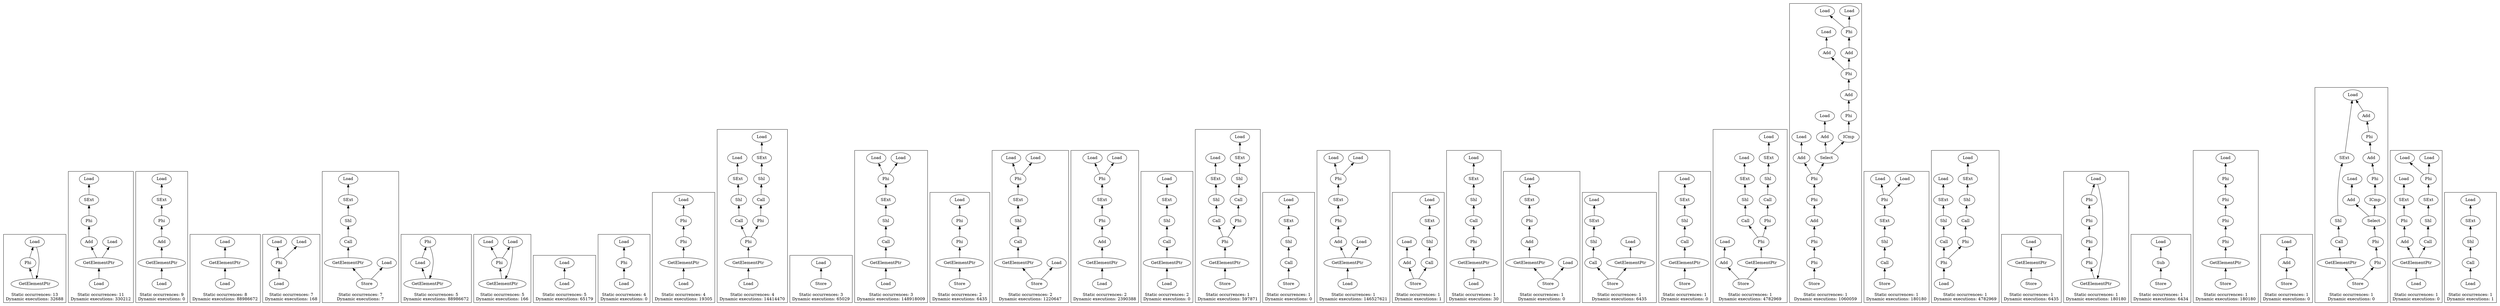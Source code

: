 strict digraph {
rankdir=BT
subgraph {
"0_221" [label="GetElementPtr"]
"0_197" [label="Phi"]
"0_221" -> "0_197"
"0_222" [label="Load"]
"0_222" -> "0_221"
"0_197" -> "0_222"
cluster=true
label="Static occurrences: 13\nDynamic executions: 32688"
}
subgraph {
"1_137" [label="Add"]
"1_134" [label="Phi"]
"1_137" -> "1_134"
"1_138" [label="GetElementPtr"]
"1_138" -> "1_137"
"1_132" [label="Load"]
"1_138" -> "1_132"
"1_139" [label="Load"]
"1_139" -> "1_138"
"1_127" [label="SExt"]
"1_134" -> "1_127"
"1_126" [label="Load"]
"1_127" -> "1_126"
cluster=true
label="Static occurrences: 11\nDynamic executions: 330212"
}
subgraph {
"2_50" [label="Add"]
"2_49" [label="Phi"]
"2_50" -> "2_49"
"2_51" [label="GetElementPtr"]
"2_51" -> "2_50"
"2_52" [label="Load"]
"2_52" -> "2_51"
"2_47" [label="SExt"]
"2_49" -> "2_47"
"2_44" [label="Load"]
"2_47" -> "2_44"
cluster=true
label="Static occurrences: 9\nDynamic executions: 0"
}
subgraph {
"3_131" [label="GetElementPtr"]
"3_130" [label="Load"]
"3_131" -> "3_130"
"3_132" [label="Load"]
"3_132" -> "3_131"
cluster=true
label="Static occurrences: 8\nDynamic executions: 88986672"
}
subgraph {
"4_259" [label="Load"]
"4_258" [label="Phi"]
"4_259" -> "4_258"
"4_283" [label="Load"]
"4_258" -> "4_283"
"4_255" [label="Load"]
"4_258" -> "4_255"
cluster=true
label="Static occurrences: 7\nDynamic executions: 168"
}
subgraph {
"5_324" [label="Call"]
"5_323" [label="Shl"]
"5_324" -> "5_323"
"5_339" [label="GetElementPtr"]
"5_339" -> "5_324"
"5_322" [label="SExt"]
"5_321" [label="Load"]
"5_322" -> "5_321"
"5_323" -> "5_322"
"5_340" [label="Store"]
"5_340" -> "5_339"
"5_327" [label="Load"]
"5_340" -> "5_327"
cluster=true
label="Static occurrences: 7\nDynamic executions: 7"
}
subgraph {
"6_148" [label="GetElementPtr"]
"6_130" [label="Load"]
"6_148" -> "6_130"
"6_129" [label="Phi"]
"6_130" -> "6_129"
"6_129" -> "6_148"
cluster=true
label="Static occurrences: 5\nDynamic executions: 88986672"
}
subgraph {
"7_282" [label="GetElementPtr"]
"7_258" [label="Phi"]
"7_282" -> "7_258"
"7_283" [label="Load"]
"7_283" -> "7_282"
"7_258" -> "7_283"
"7_255" [label="Load"]
"7_258" -> "7_255"
cluster=true
label="Static occurrences: 5\nDynamic executions: 166"
}
subgraph {
"8_150" [label="Load"]
"8_130" [label="Load"]
"8_150" -> "8_130"
cluster=true
label="Static occurrences: 5\nDynamic executions: 65179"
}
subgraph {
"9_198" [label="Load"]
"9_197" [label="Phi"]
"9_198" -> "9_197"
"9_222" [label="Load"]
"9_197" -> "9_222"
cluster=true
label="Static occurrences: 4\nDynamic executions: 0"
}
subgraph {
"10_610" [label="GetElementPtr"]
"10_562" [label="Phi"]
"10_610" -> "10_562"
"10_632" [label="Load"]
"10_632" -> "10_610"
"10_678" [label="Phi"]
"10_643" [label="Load"]
"10_678" -> "10_643"
"10_562" -> "10_678"
cluster=true
label="Static occurrences: 4\nDynamic executions: 19305"
}
subgraph {
"11_550" [label="Call"]
"11_549" [label="Shl"]
"11_550" -> "11_549"
"11_652" [label="Call"]
"11_651" [label="Shl"]
"11_652" -> "11_651"
"11_569" [label="GetElementPtr"]
"11_561" [label="Phi"]
"11_569" -> "11_561"
"11_570" [label="Load"]
"11_570" -> "11_569"
"11_677" [label="Phi"]
"11_677" -> "11_652"
"11_561" -> "11_550"
"11_561" -> "11_677"
"11_650" [label="SExt"]
"11_649" [label="Load"]
"11_650" -> "11_649"
"11_548" [label="SExt"]
"11_547" [label="Load"]
"11_548" -> "11_547"
"11_549" -> "11_548"
"11_651" -> "11_650"
cluster=true
label="Static occurrences: 4\nDynamic executions: 14414470"
}
subgraph {
"12_474" [label="Store"]
"12_473" [label="Load"]
"12_474" -> "12_473"
cluster=true
label="Static occurrences: 3\nDynamic executions: 65029"
}
subgraph {
"13_372" [label="Call"]
"13_371" [label="Shl"]
"13_372" -> "13_371"
"13_402" [label="GetElementPtr"]
"13_402" -> "13_372"
"13_403" [label="Load"]
"13_403" -> "13_402"
"13_366" [label="Phi"]
"13_360" [label="Load"]
"13_366" -> "13_360"
"13_523" [label="Load"]
"13_366" -> "13_523"
"13_370" [label="SExt"]
"13_370" -> "13_366"
"13_371" -> "13_370"
cluster=true
label="Static occurrences: 3\nDynamic executions: 148918009"
}
subgraph {
"14_610" [label="GetElementPtr"]
"14_562" [label="Phi"]
"14_610" -> "14_562"
"14_678" [label="Phi"]
"14_643" [label="Load"]
"14_678" -> "14_643"
"14_562" -> "14_678"
"14_611" [label="Store"]
"14_611" -> "14_610"
cluster=true
label="Static occurrences: 2\nDynamic executions: 6435"
}
subgraph {
"15_372" [label="Call"]
"15_371" [label="Shl"]
"15_372" -> "15_371"
"15_387" [label="GetElementPtr"]
"15_387" -> "15_372"
"15_366" [label="Phi"]
"15_360" [label="Load"]
"15_366" -> "15_360"
"15_523" [label="Load"]
"15_366" -> "15_523"
"15_370" [label="SExt"]
"15_370" -> "15_366"
"15_371" -> "15_370"
"15_388" [label="Store"]
"15_388" -> "15_387"
"15_375" [label="Load"]
"15_388" -> "15_375"
cluster=true
label="Static occurrences: 2\nDynamic executions: 1220647"
}
subgraph {
"16_401" [label="Add"]
"16_400" [label="Phi"]
"16_401" -> "16_400"
"16_404" [label="GetElementPtr"]
"16_404" -> "16_401"
"16_405" [label="Load"]
"16_405" -> "16_404"
"16_366" [label="Phi"]
"16_360" [label="Load"]
"16_366" -> "16_360"
"16_523" [label="Load"]
"16_366" -> "16_523"
"16_370" [label="SExt"]
"16_400" -> "16_370"
"16_370" -> "16_366"
cluster=true
label="Static occurrences: 2\nDynamic executions: 2390388"
}
subgraph {
"17_712" [label="Call"]
"17_694" [label="Shl"]
"17_712" -> "17_694"
"17_739" [label="GetElementPtr"]
"17_739" -> "17_712"
"17_740" [label="Load"]
"17_740" -> "17_739"
"17_693" [label="SExt"]
"17_691" [label="Load"]
"17_693" -> "17_691"
"17_694" -> "17_693"
cluster=true
label="Static occurrences: 2\nDynamic executions: 0"
}
subgraph {
"18_550" [label="Call"]
"18_549" [label="Shl"]
"18_550" -> "18_549"
"18_652" [label="Call"]
"18_651" [label="Shl"]
"18_652" -> "18_651"
"18_569" [label="GetElementPtr"]
"18_561" [label="Phi"]
"18_569" -> "18_561"
"18_677" [label="Phi"]
"18_677" -> "18_652"
"18_561" -> "18_550"
"18_561" -> "18_677"
"18_650" [label="SExt"]
"18_649" [label="Load"]
"18_650" -> "18_649"
"18_548" [label="SExt"]
"18_547" [label="Load"]
"18_548" -> "18_547"
"18_549" -> "18_548"
"18_651" -> "18_650"
"18_574" [label="Store"]
"18_574" -> "18_569"
cluster=true
label="Static occurrences: 1\nDynamic executions: 597871"
}
subgraph {
"19_768" [label="Call"]
"19_694" [label="Shl"]
"19_768" -> "19_694"
"19_693" [label="SExt"]
"19_691" [label="Load"]
"19_693" -> "19_691"
"19_694" -> "19_693"
"19_772" [label="Store"]
"19_772" -> "19_768"
cluster=true
label="Static occurrences: 1\nDynamic executions: 0"
}
subgraph {
"20_460" [label="Add"]
"20_457" [label="Phi"]
"20_460" -> "20_457"
"20_461" [label="GetElementPtr"]
"20_461" -> "20_460"
"20_455" [label="Load"]
"20_461" -> "20_455"
"20_462" [label="Load"]
"20_462" -> "20_461"
"20_366" [label="Phi"]
"20_360" [label="Load"]
"20_366" -> "20_360"
"20_523" [label="Load"]
"20_366" -> "20_523"
"20_370" [label="SExt"]
"20_457" -> "20_370"
"20_370" -> "20_366"
cluster=true
label="Static occurrences: 1\nDynamic executions: 146527621"
}
subgraph {
"21_558" [label="Add"]
"21_557" [label="Load"]
"21_558" -> "21_557"
"21_550" [label="Call"]
"21_549" [label="Shl"]
"21_550" -> "21_549"
"21_548" [label="SExt"]
"21_547" [label="Load"]
"21_548" -> "21_547"
"21_549" -> "21_548"
"21_559" [label="Store"]
"21_559" -> "21_558"
"21_559" -> "21_550"
cluster=true
label="Static occurrences: 1\nDynamic executions: 1"
}
subgraph {
"22_1058" [label="Call"]
"22_1057" [label="Shl"]
"22_1058" -> "22_1057"
"22_1076" [label="GetElementPtr"]
"22_1072" [label="Phi"]
"22_1076" -> "22_1072"
"22_1077" [label="Load"]
"22_1077" -> "22_1076"
"22_1072" -> "22_1058"
"22_997" [label="SExt"]
"22_996" [label="Load"]
"22_997" -> "22_996"
"22_1057" -> "22_997"
cluster=true
label="Static occurrences: 1\nDynamic executions: 30"
}
subgraph {
"23_50" [label="Add"]
"23_49" [label="Phi"]
"23_50" -> "23_49"
"23_51" [label="GetElementPtr"]
"23_51" -> "23_50"
"23_47" [label="SExt"]
"23_49" -> "23_47"
"23_44" [label="Load"]
"23_47" -> "23_44"
"23_57" [label="Store"]
"23_57" -> "23_51"
"23_54" [label="Load"]
"23_57" -> "23_54"
cluster=true
label="Static occurrences: 1\nDynamic executions: 0"
}
subgraph {
"24_619" [label="Call"]
"24_618" [label="Shl"]
"24_619" -> "24_618"
"24_633" [label="GetElementPtr"]
"24_632" [label="Load"]
"24_633" -> "24_632"
"24_617" [label="SExt"]
"24_590" [label="Load"]
"24_617" -> "24_590"
"24_618" -> "24_617"
"24_634" [label="Store"]
"24_634" -> "24_619"
"24_634" -> "24_633"
cluster=true
label="Static occurrences: 1\nDynamic executions: 6435"
}
subgraph {
"25_324" [label="Call"]
"25_323" [label="Shl"]
"25_324" -> "25_323"
"25_345" [label="GetElementPtr"]
"25_345" -> "25_324"
"25_322" [label="SExt"]
"25_321" [label="Load"]
"25_322" -> "25_321"
"25_323" -> "25_322"
"25_346" [label="Store"]
"25_346" -> "25_345"
cluster=true
label="Static occurrences: 1\nDynamic executions: 0"
}
subgraph {
"26_577" [label="Add"]
"26_570" [label="Load"]
"26_577" -> "26_570"
"26_550" [label="Call"]
"26_549" [label="Shl"]
"26_550" -> "26_549"
"26_652" [label="Call"]
"26_651" [label="Shl"]
"26_652" -> "26_651"
"26_569" [label="GetElementPtr"]
"26_561" [label="Phi"]
"26_569" -> "26_561"
"26_677" [label="Phi"]
"26_677" -> "26_652"
"26_561" -> "26_550"
"26_561" -> "26_677"
"26_650" [label="SExt"]
"26_649" [label="Load"]
"26_650" -> "26_649"
"26_548" [label="SExt"]
"26_547" [label="Load"]
"26_548" -> "26_547"
"26_549" -> "26_548"
"26_651" -> "26_650"
"26_578" [label="Store"]
"26_578" -> "26_577"
"26_578" -> "26_569"
cluster=true
label="Static occurrences: 1\nDynamic executions: 4782969"
}
subgraph {
"27_483" [label="Add"]
"27_482" [label="Load"]
"27_483" -> "27_482"
"27_514" [label="Add"]
"27_513" [label="Load"]
"27_514" -> "27_513"
"27_485" [label="Add"]
"27_484" [label="Load"]
"27_485" -> "27_484"
"27_528" [label="Add"]
"27_526" [label="Phi"]
"27_528" -> "27_526"
"27_516" [label="Add"]
"27_366" [label="Phi"]
"27_516" -> "27_366"
"27_522" [label="Add"]
"27_518" [label="Phi"]
"27_522" -> "27_518"
"27_373" [label="ICmp"]
"27_369" [label="Phi"]
"27_373" -> "27_369"
"27_518" -> "27_516"
"27_359" [label="Phi"]
"27_359" -> "27_528"
"27_519" [label="Phi"]
"27_519" -> "27_485"
"27_369" -> "27_522"
"27_518" -> "27_483"
"27_360" [label="Load"]
"27_366" -> "27_360"
"27_523" [label="Load"]
"27_366" -> "27_523"
"27_368" [label="Phi"]
"27_368" -> "27_359"
"27_526" -> "27_519"
"27_515" [label="Select"]
"27_519" -> "27_515"
"27_515" -> "27_514"
"27_515" -> "27_373"
"27_394" [label="Store"]
"27_394" -> "27_368"
cluster=true
label="Static occurrences: 1\nDynamic executions: 1060059"
}
subgraph {
"28_432" [label="Call"]
"28_371" [label="Shl"]
"28_432" -> "28_371"
"28_366" [label="Phi"]
"28_360" [label="Load"]
"28_366" -> "28_360"
"28_523" [label="Load"]
"28_366" -> "28_523"
"28_370" [label="SExt"]
"28_370" -> "28_366"
"28_371" -> "28_370"
"28_445" [label="Store"]
"28_445" -> "28_432"
cluster=true
label="Static occurrences: 1\nDynamic executions: 180180"
}
subgraph {
"29_550" [label="Call"]
"29_549" [label="Shl"]
"29_550" -> "29_549"
"29_652" [label="Call"]
"29_651" [label="Shl"]
"29_652" -> "29_651"
"29_595" [label="Load"]
"29_561" [label="Phi"]
"29_595" -> "29_561"
"29_677" [label="Phi"]
"29_677" -> "29_652"
"29_561" -> "29_550"
"29_561" -> "29_677"
"29_650" [label="SExt"]
"29_649" [label="Load"]
"29_650" -> "29_649"
"29_548" [label="SExt"]
"29_547" [label="Load"]
"29_548" -> "29_547"
"29_549" -> "29_548"
"29_651" -> "29_650"
cluster=true
label="Static occurrences: 1\nDynamic executions: 4782969"
}
subgraph {
"30_641" [label="GetElementPtr"]
"30_636" [label="Load"]
"30_641" -> "30_636"
"30_642" [label="Store"]
"30_642" -> "30_641"
cluster=true
label="Static occurrences: 1\nDynamic executions: 6435"
}
subgraph {
"31_430" [label="GetElementPtr"]
"31_367" [label="Phi"]
"31_430" -> "31_367"
"31_448" [label="Load"]
"31_448" -> "31_430"
"31_520" [label="Phi"]
"31_520" -> "31_448"
"31_358" [label="Phi"]
"31_367" -> "31_358"
"31_527" [label="Phi"]
"31_527" -> "31_520"
"31_358" -> "31_527"
cluster=true
label="Static occurrences: 1\nDynamic executions: 180180"
}
subgraph {
"32_538" [label="Store"]
"32_537" [label="Sub"]
"32_538" -> "32_537"
"32_536" [label="Load"]
"32_537" -> "32_536"
cluster=true
label="Static occurrences: 1\nDynamic executions: 6434"
}
subgraph {
"33_430" [label="GetElementPtr"]
"33_367" [label="Phi"]
"33_430" -> "33_367"
"33_520" [label="Phi"]
"33_448" [label="Load"]
"33_520" -> "33_448"
"33_358" [label="Phi"]
"33_367" -> "33_358"
"33_527" [label="Phi"]
"33_527" -> "33_520"
"33_358" -> "33_527"
"33_431" [label="Store"]
"33_431" -> "33_430"
cluster=true
label="Static occurrences: 1\nDynamic executions: 180180"
}
subgraph {
"34_32" [label="Add"]
"34_25" [label="Load"]
"34_32" -> "34_25"
"34_33" [label="Store"]
"34_33" -> "34_32"
cluster=true
label="Static occurrences: 1\nDynamic executions: 0"
}
subgraph {
"35_697" [label="Add"]
"35_691" [label="Load"]
"35_697" -> "35_691"
"35_696" [label="Add"]
"35_688" [label="Load"]
"35_696" -> "35_688"
"35_783" [label="Add"]
"35_779" [label="Phi"]
"35_783" -> "35_779"
"35_712" [label="Call"]
"35_694" [label="Shl"]
"35_712" -> "35_694"
"35_731" [label="GetElementPtr"]
"35_731" -> "35_712"
"35_713" [label="ICmp"]
"35_711" [label="Phi"]
"35_713" -> "35_711"
"35_779" -> "35_697"
"35_711" -> "35_783"
"35_710" [label="Phi"]
"35_780" [label="Phi"]
"35_710" -> "35_780"
"35_777" [label="Select"]
"35_780" -> "35_777"
"35_777" -> "35_696"
"35_777" -> "35_713"
"35_693" [label="SExt"]
"35_693" -> "35_691"
"35_694" -> "35_693"
"35_732" [label="Store"]
"35_732" -> "35_731"
"35_732" -> "35_710"
cluster=true
label="Static occurrences: 1\nDynamic executions: 0"
}
subgraph {
"36_499" [label="Add"]
"36_496" [label="Phi"]
"36_499" -> "36_496"
"36_372" [label="Call"]
"36_371" [label="Shl"]
"36_372" -> "36_371"
"36_502" [label="GetElementPtr"]
"36_502" -> "36_499"
"36_502" -> "36_372"
"36_503" [label="Load"]
"36_503" -> "36_502"
"36_366" [label="Phi"]
"36_360" [label="Load"]
"36_366" -> "36_360"
"36_523" [label="Load"]
"36_366" -> "36_523"
"36_487" [label="SExt"]
"36_496" -> "36_487"
"36_482" [label="Load"]
"36_487" -> "36_482"
"36_370" [label="SExt"]
"36_370" -> "36_366"
"36_371" -> "36_370"
cluster=true
label="Static occurrences: 1\nDynamic executions: 0"
}
subgraph {
"37_550" [label="Call"]
"37_549" [label="Shl"]
"37_550" -> "37_549"
"37_557" [label="Load"]
"37_557" -> "37_550"
"37_548" [label="SExt"]
"37_547" [label="Load"]
"37_548" -> "37_547"
"37_549" -> "37_548"
cluster=true
label="Static occurrences: 1\nDynamic executions: 1"
}
}
